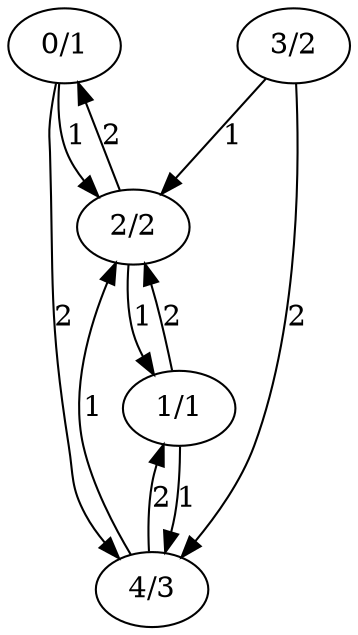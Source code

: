 digraph G {
"0/1";
"1/1";
"2/2";
"3/2";
"4/3";
"0/1"->"2/2"  [label=1, weight=1];
"0/1"->"4/3"  [label=2, weight=2];
"1/1"->"4/3"  [label=1, weight=1];
"1/1"->"2/2"  [label=2, weight=2];
"2/2"->"1/1"  [label=1, weight=1];
"2/2"->"0/1"  [label=2, weight=2];
"3/2"->"2/2"  [label=1, weight=1];
"3/2"->"4/3"  [label=2, weight=2];
"4/3"->"2/2"  [label=1, weight=1];
"4/3"->"1/1"  [label=2, weight=2];
}
